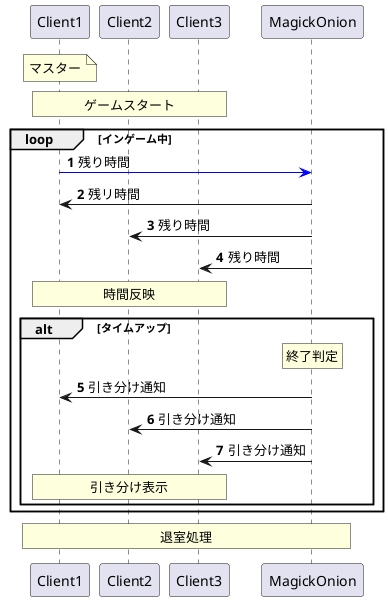 @startuml
'https://plantuml.com/sequence-diagram

'1番最初の入室者(Client1)をマスターとする「マスタークライアント方式」を採用

participant Client1
participant Client2
participant Client3
participant MagickOnion

autonumber

note over Client1 : マスター

rnote over Client1,Client3 : ゲームスタート

loop インゲーム中
Client1 -[#blue]> MagickOnion : 残り時間
Client1 <- MagickOnion : 残リ時間
Client2 <- MagickOnion : 残り時間
Client3 <- MagickOnion : 残り時間
rnote over Client1,Client3 : 時間反映

alt タイムアップ

rnote over MagickOnion : 終了判定
Client1 <- MagickOnion : 引き分け通知
Client2 <- MagickOnion : 引き分け通知
Client3 <- MagickOnion : 引き分け通知

rnote over Client1,Client3 : 引き分け表示

end
end

rnote over Client1,MagickOnion : 退室処理

@enduml